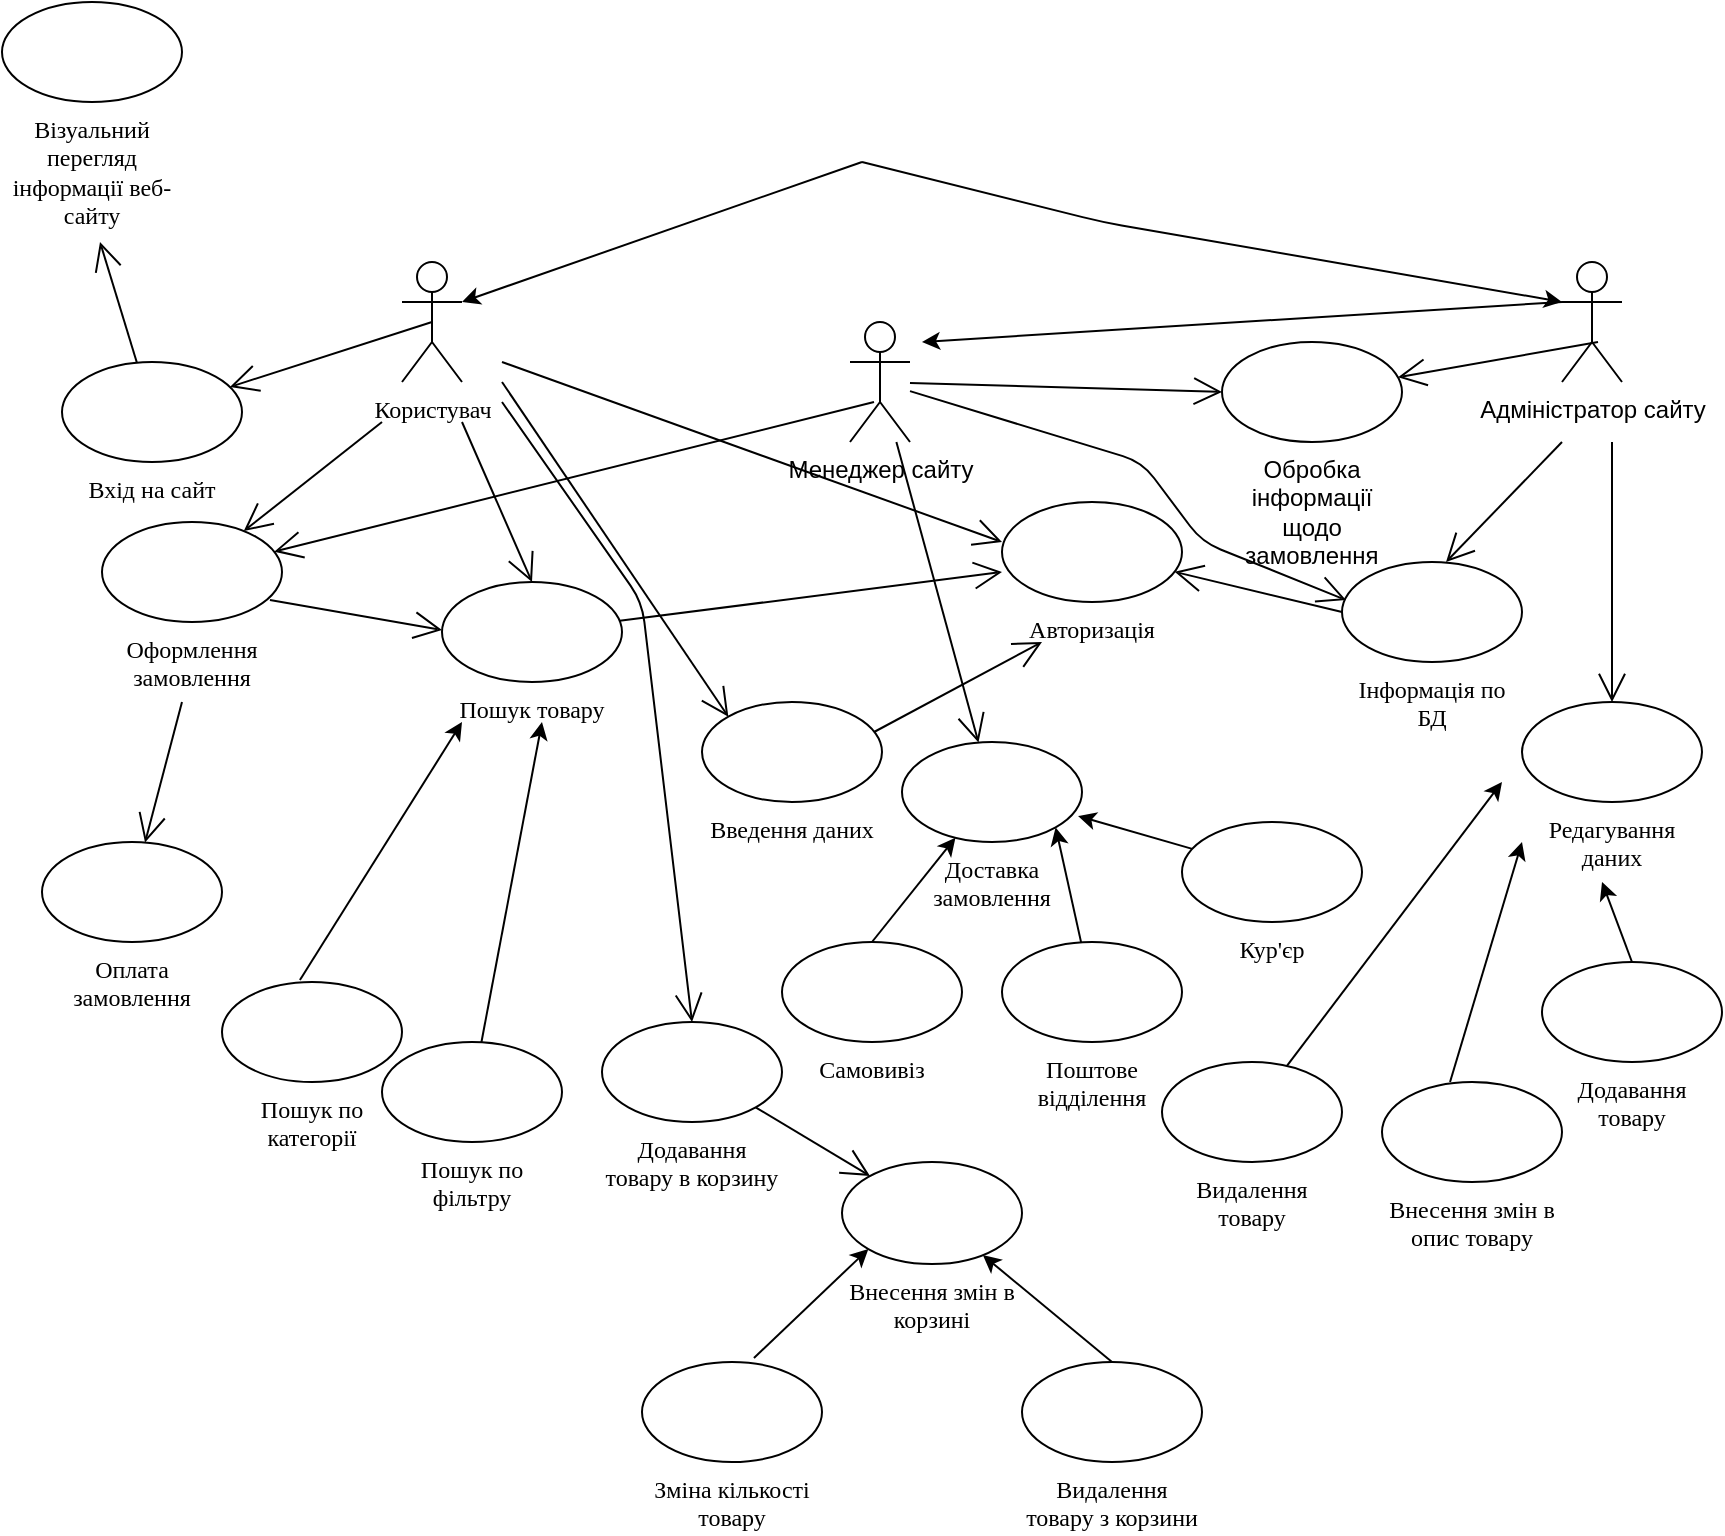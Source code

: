 <mxfile version="13.8.0" type="github">
  <diagram id="E9mnhByZpK79OgZdpuxl" name="Page-1">
    <mxGraphModel dx="1688" dy="482" grid="1" gridSize="10" guides="1" tooltips="1" connect="1" arrows="1" fold="1" page="1" pageScale="1" pageWidth="827" pageHeight="1169" math="0" shadow="0">
      <root>
        <mxCell id="0" />
        <mxCell id="1" parent="0" />
        <mxCell id="ubDPqs4LphS3bVQGvgHs-1" value="Користувач" style="shape=umlActor;verticalLabelPosition=bottom;verticalAlign=top;html=1;fontFamily=Times New Roman;" vertex="1" parent="1">
          <mxGeometry x="190" y="400" width="30" height="60" as="geometry" />
        </mxCell>
        <mxCell id="ubDPqs4LphS3bVQGvgHs-2" value="Адміністратор сайту" style="shape=umlActor;verticalLabelPosition=bottom;verticalAlign=top;html=1;" vertex="1" parent="1">
          <mxGeometry x="770" y="400" width="30" height="60" as="geometry" />
        </mxCell>
        <mxCell id="ubDPqs4LphS3bVQGvgHs-3" value="Менеджер сайту&lt;br&gt;" style="shape=umlActor;verticalLabelPosition=bottom;verticalAlign=top;html=1;" vertex="1" parent="1">
          <mxGeometry x="414" y="430" width="30" height="60" as="geometry" />
        </mxCell>
        <mxCell id="ubDPqs4LphS3bVQGvgHs-11" value="" style="endArrow=classic;html=1;fontFamily=Times New Roman;entryX=1;entryY=0.333;entryDx=0;entryDy=0;entryPerimeter=0;" edge="1" parent="1" target="ubDPqs4LphS3bVQGvgHs-1">
          <mxGeometry width="50" height="50" relative="1" as="geometry">
            <mxPoint x="420" y="350" as="sourcePoint" />
            <mxPoint x="470" y="300" as="targetPoint" />
          </mxGeometry>
        </mxCell>
        <mxCell id="ubDPqs4LphS3bVQGvgHs-12" value="" style="endArrow=classic;html=1;fontFamily=Times New Roman;exitX=0;exitY=0.333;exitDx=0;exitDy=0;exitPerimeter=0;" edge="1" parent="1" source="ubDPqs4LphS3bVQGvgHs-2">
          <mxGeometry width="50" height="50" relative="1" as="geometry">
            <mxPoint x="680" y="410" as="sourcePoint" />
            <mxPoint x="450" y="440" as="targetPoint" />
          </mxGeometry>
        </mxCell>
        <mxCell id="ubDPqs4LphS3bVQGvgHs-13" value="" style="endArrow=classic;html=1;fontFamily=Times New Roman;entryX=0;entryY=0.333;entryDx=0;entryDy=0;entryPerimeter=0;" edge="1" parent="1" target="ubDPqs4LphS3bVQGvgHs-2">
          <mxGeometry width="50" height="50" relative="1" as="geometry">
            <mxPoint x="420" y="350" as="sourcePoint" />
            <mxPoint x="470" y="300" as="targetPoint" />
            <Array as="points">
              <mxPoint x="540" y="380" />
            </Array>
          </mxGeometry>
        </mxCell>
        <mxCell id="ubDPqs4LphS3bVQGvgHs-15" value="" style="endArrow=open;endFill=1;endSize=12;html=1;fontFamily=Times New Roman;" edge="1" parent="1" target="ubDPqs4LphS3bVQGvgHs-17">
          <mxGeometry width="160" relative="1" as="geometry">
            <mxPoint x="180" y="480" as="sourcePoint" />
            <mxPoint x="130" y="560" as="targetPoint" />
          </mxGeometry>
        </mxCell>
        <mxCell id="ubDPqs4LphS3bVQGvgHs-16" value="" style="endArrow=open;endFill=1;endSize=12;html=1;fontFamily=Times New Roman;" edge="1" parent="1">
          <mxGeometry width="160" relative="1" as="geometry">
            <mxPoint x="220" y="480" as="sourcePoint" />
            <mxPoint x="255" y="560" as="targetPoint" />
          </mxGeometry>
        </mxCell>
        <mxCell id="ubDPqs4LphS3bVQGvgHs-17" value="Оформлення замовлення" style="ellipse;whiteSpace=wrap;html=1;fontFamily=Times New Roman;labelPosition=center;verticalLabelPosition=bottom;align=center;verticalAlign=top;" vertex="1" parent="1">
          <mxGeometry x="40" y="530" width="90" height="50" as="geometry" />
        </mxCell>
        <mxCell id="ubDPqs4LphS3bVQGvgHs-18" value="Пошук товару&lt;br&gt;" style="ellipse;whiteSpace=wrap;html=1;fontFamily=Times New Roman;align=center;labelPosition=center;verticalLabelPosition=bottom;verticalAlign=top;" vertex="1" parent="1">
          <mxGeometry x="210" y="560" width="90" height="50" as="geometry" />
        </mxCell>
        <mxCell id="ubDPqs4LphS3bVQGvgHs-21" value="" style="endArrow=open;endFill=1;endSize=12;html=1;fontFamily=Times New Roman;exitX=0.933;exitY=0.78;exitDx=0;exitDy=0;exitPerimeter=0;" edge="1" parent="1" source="ubDPqs4LphS3bVQGvgHs-17">
          <mxGeometry width="160" relative="1" as="geometry">
            <mxPoint x="160" y="584" as="sourcePoint" />
            <mxPoint x="210" y="584" as="targetPoint" />
          </mxGeometry>
        </mxCell>
        <mxCell id="ubDPqs4LphS3bVQGvgHs-23" value="Оплата замовлення" style="ellipse;whiteSpace=wrap;html=1;fontFamily=Times New Roman;labelPosition=center;verticalLabelPosition=bottom;align=center;verticalAlign=top;" vertex="1" parent="1">
          <mxGeometry x="10" y="690" width="90" height="50" as="geometry" />
        </mxCell>
        <mxCell id="ubDPqs4LphS3bVQGvgHs-24" value="" style="endArrow=open;endFill=1;endSize=12;html=1;fontFamily=Times New Roman;" edge="1" parent="1" target="ubDPqs4LphS3bVQGvgHs-23">
          <mxGeometry width="160" relative="1" as="geometry">
            <mxPoint x="80" y="620" as="sourcePoint" />
            <mxPoint x="140" y="730" as="targetPoint" />
          </mxGeometry>
        </mxCell>
        <mxCell id="ubDPqs4LphS3bVQGvgHs-25" value="Пошук по категорії&lt;br&gt;" style="ellipse;whiteSpace=wrap;html=1;fontFamily=Times New Roman;labelPosition=center;verticalLabelPosition=bottom;align=center;verticalAlign=top;" vertex="1" parent="1">
          <mxGeometry x="100" y="760" width="90" height="50" as="geometry" />
        </mxCell>
        <mxCell id="ubDPqs4LphS3bVQGvgHs-27" value="Пошук по фільтру&lt;br&gt;" style="ellipse;whiteSpace=wrap;html=1;fontFamily=Times New Roman;labelPosition=center;verticalLabelPosition=bottom;align=center;verticalAlign=top;" vertex="1" parent="1">
          <mxGeometry x="180" y="790" width="90" height="50" as="geometry" />
        </mxCell>
        <mxCell id="ubDPqs4LphS3bVQGvgHs-28" value="" style="endArrow=classic;html=1;fontFamily=Times New Roman;exitX=0.433;exitY=-0.02;exitDx=0;exitDy=0;exitPerimeter=0;" edge="1" parent="1" source="ubDPqs4LphS3bVQGvgHs-25">
          <mxGeometry width="50" height="50" relative="1" as="geometry">
            <mxPoint x="280" y="770" as="sourcePoint" />
            <mxPoint x="220" y="630" as="targetPoint" />
          </mxGeometry>
        </mxCell>
        <mxCell id="ubDPqs4LphS3bVQGvgHs-30" value="" style="endArrow=classic;html=1;fontFamily=Times New Roman;" edge="1" parent="1" source="ubDPqs4LphS3bVQGvgHs-27">
          <mxGeometry width="50" height="50" relative="1" as="geometry">
            <mxPoint x="390" y="780" as="sourcePoint" />
            <mxPoint x="260" y="630" as="targetPoint" />
          </mxGeometry>
        </mxCell>
        <mxCell id="ubDPqs4LphS3bVQGvgHs-32" value="Інформація по БД" style="ellipse;whiteSpace=wrap;html=1;fontFamily=Times New Roman;labelPosition=center;verticalLabelPosition=bottom;align=center;verticalAlign=top;" vertex="1" parent="1">
          <mxGeometry x="660" y="550" width="90" height="50" as="geometry" />
        </mxCell>
        <mxCell id="ubDPqs4LphS3bVQGvgHs-33" value="Авторизація" style="ellipse;whiteSpace=wrap;html=1;fontFamily=Times New Roman;labelPosition=center;verticalLabelPosition=bottom;align=center;verticalAlign=top;" vertex="1" parent="1">
          <mxGeometry x="490" y="520" width="90" height="50" as="geometry" />
        </mxCell>
        <mxCell id="ubDPqs4LphS3bVQGvgHs-34" value="Введення даних&lt;br&gt;" style="ellipse;whiteSpace=wrap;html=1;fontFamily=Times New Roman;labelPosition=center;verticalLabelPosition=bottom;align=center;verticalAlign=top;" vertex="1" parent="1">
          <mxGeometry x="340" y="620" width="90" height="50" as="geometry" />
        </mxCell>
        <mxCell id="ubDPqs4LphS3bVQGvgHs-35" value="Додавання товару" style="ellipse;whiteSpace=wrap;html=1;fontFamily=Times New Roman;labelPosition=center;verticalLabelPosition=bottom;align=center;verticalAlign=top;" vertex="1" parent="1">
          <mxGeometry x="760" y="750" width="90" height="50" as="geometry" />
        </mxCell>
        <mxCell id="ubDPqs4LphS3bVQGvgHs-36" value="Внесення змін в опис товару" style="ellipse;whiteSpace=wrap;html=1;fontFamily=Times New Roman;labelPosition=center;verticalLabelPosition=bottom;align=center;verticalAlign=top;" vertex="1" parent="1">
          <mxGeometry x="680" y="810" width="90" height="50" as="geometry" />
        </mxCell>
        <mxCell id="ubDPqs4LphS3bVQGvgHs-37" value="Видалення товару" style="ellipse;whiteSpace=wrap;html=1;fontFamily=Times New Roman;labelPosition=center;verticalLabelPosition=bottom;align=center;verticalAlign=top;" vertex="1" parent="1">
          <mxGeometry x="570" y="800" width="90" height="50" as="geometry" />
        </mxCell>
        <mxCell id="ubDPqs4LphS3bVQGvgHs-41" value="" style="endArrow=open;endFill=1;endSize=12;html=1;fontFamily=Times New Roman;exitX=0;exitY=0.5;exitDx=0;exitDy=0;" edge="1" parent="1" source="ubDPqs4LphS3bVQGvgHs-32" target="ubDPqs4LphS3bVQGvgHs-33">
          <mxGeometry width="160" relative="1" as="geometry">
            <mxPoint x="610" y="600" as="sourcePoint" />
            <mxPoint x="580" y="557" as="targetPoint" />
          </mxGeometry>
        </mxCell>
        <mxCell id="ubDPqs4LphS3bVQGvgHs-42" value="" style="endArrow=open;endFill=1;endSize=12;html=1;fontFamily=Times New Roman;" edge="1" parent="1" source="ubDPqs4LphS3bVQGvgHs-18">
          <mxGeometry width="160" relative="1" as="geometry">
            <mxPoint x="300" y="584" as="sourcePoint" />
            <mxPoint x="490" y="555" as="targetPoint" />
            <Array as="points" />
          </mxGeometry>
        </mxCell>
        <mxCell id="ubDPqs4LphS3bVQGvgHs-43" value="" style="endArrow=open;endFill=1;endSize=12;html=1;fontFamily=Times New Roman;exitX=0.956;exitY=0.3;exitDx=0;exitDy=0;exitPerimeter=0;" edge="1" parent="1" source="ubDPqs4LphS3bVQGvgHs-34">
          <mxGeometry width="160" relative="1" as="geometry">
            <mxPoint x="424" y="610" as="sourcePoint" />
            <mxPoint x="510" y="590" as="targetPoint" />
          </mxGeometry>
        </mxCell>
        <mxCell id="ubDPqs4LphS3bVQGvgHs-45" value="" style="endArrow=classic;html=1;fontFamily=Times New Roman;" edge="1" parent="1" source="ubDPqs4LphS3bVQGvgHs-37">
          <mxGeometry width="50" height="50" relative="1" as="geometry">
            <mxPoint x="430" y="740" as="sourcePoint" />
            <mxPoint x="740" y="660" as="targetPoint" />
          </mxGeometry>
        </mxCell>
        <mxCell id="ubDPqs4LphS3bVQGvgHs-46" value="" style="endArrow=classic;html=1;fontFamily=Times New Roman;exitX=0.378;exitY=0;exitDx=0;exitDy=0;exitPerimeter=0;" edge="1" parent="1" source="ubDPqs4LphS3bVQGvgHs-36">
          <mxGeometry width="50" height="50" relative="1" as="geometry">
            <mxPoint x="590" y="720" as="sourcePoint" />
            <mxPoint x="750" y="690" as="targetPoint" />
          </mxGeometry>
        </mxCell>
        <mxCell id="ubDPqs4LphS3bVQGvgHs-47" value="" style="endArrow=classic;html=1;fontFamily=Times New Roman;exitX=0.5;exitY=0;exitDx=0;exitDy=0;" edge="1" parent="1" source="ubDPqs4LphS3bVQGvgHs-35">
          <mxGeometry width="50" height="50" relative="1" as="geometry">
            <mxPoint x="700" y="730" as="sourcePoint" />
            <mxPoint x="790" y="710" as="targetPoint" />
          </mxGeometry>
        </mxCell>
        <mxCell id="ubDPqs4LphS3bVQGvgHs-291" value="" style="endArrow=open;endFill=1;endSize=12;html=1;fontFamily=Times New Roman;exitX=0.4;exitY=0.667;exitDx=0;exitDy=0;exitPerimeter=0;" edge="1" parent="1" source="ubDPqs4LphS3bVQGvgHs-3" target="ubDPqs4LphS3bVQGvgHs-17">
          <mxGeometry width="160" relative="1" as="geometry">
            <mxPoint x="360" y="560" as="sourcePoint" />
            <mxPoint x="520" y="560" as="targetPoint" />
          </mxGeometry>
        </mxCell>
        <mxCell id="ubDPqs4LphS3bVQGvgHs-297" value="" style="endArrow=open;endFill=1;endSize=12;html=1;fontFamily=Times New Roman;" edge="1" parent="1">
          <mxGeometry width="160" relative="1" as="geometry">
            <mxPoint x="240" y="450" as="sourcePoint" />
            <mxPoint x="490" y="540" as="targetPoint" />
          </mxGeometry>
        </mxCell>
        <mxCell id="ubDPqs4LphS3bVQGvgHs-298" value="" style="endArrow=open;endFill=1;endSize=12;html=1;fontFamily=Times New Roman;exitX=0.6;exitY=0.667;exitDx=0;exitDy=0;exitPerimeter=0;" edge="1" parent="1" source="ubDPqs4LphS3bVQGvgHs-2" target="ubDPqs4LphS3bVQGvgHs-299">
          <mxGeometry width="160" relative="1" as="geometry">
            <mxPoint x="360" y="560" as="sourcePoint" />
            <mxPoint x="520" y="560" as="targetPoint" />
          </mxGeometry>
        </mxCell>
        <mxCell id="ubDPqs4LphS3bVQGvgHs-299" value="Обробка інформації щодо замовлення" style="ellipse;whiteSpace=wrap;html=1;labelPosition=center;verticalLabelPosition=bottom;align=center;verticalAlign=top;" vertex="1" parent="1">
          <mxGeometry x="600" y="440" width="90" height="50" as="geometry" />
        </mxCell>
        <mxCell id="ubDPqs4LphS3bVQGvgHs-300" value="" style="endArrow=open;endFill=1;endSize=12;html=1;fontFamily=Times New Roman;entryX=0;entryY=0.5;entryDx=0;entryDy=0;" edge="1" parent="1" source="ubDPqs4LphS3bVQGvgHs-3" target="ubDPqs4LphS3bVQGvgHs-299">
          <mxGeometry width="160" relative="1" as="geometry">
            <mxPoint x="360" y="560" as="sourcePoint" />
            <mxPoint x="520" y="560" as="targetPoint" />
          </mxGeometry>
        </mxCell>
        <mxCell id="ubDPqs4LphS3bVQGvgHs-302" value="" style="endArrow=open;endFill=1;endSize=12;html=1;fontFamily=Times New Roman;entryX=0.578;entryY=0;entryDx=0;entryDy=0;entryPerimeter=0;" edge="1" parent="1" target="ubDPqs4LphS3bVQGvgHs-32">
          <mxGeometry width="160" relative="1" as="geometry">
            <mxPoint x="770" y="490" as="sourcePoint" />
            <mxPoint x="520" y="560" as="targetPoint" />
          </mxGeometry>
        </mxCell>
        <mxCell id="ubDPqs4LphS3bVQGvgHs-303" value="Вхід на сайт" style="ellipse;whiteSpace=wrap;html=1;fontFamily=Times New Roman;labelPosition=center;verticalLabelPosition=bottom;align=center;verticalAlign=top;" vertex="1" parent="1">
          <mxGeometry x="20" y="450" width="90" height="50" as="geometry" />
        </mxCell>
        <mxCell id="ubDPqs4LphS3bVQGvgHs-304" value="" style="endArrow=open;endFill=1;endSize=12;html=1;fontFamily=Times New Roman;exitX=0.5;exitY=0.5;exitDx=0;exitDy=0;exitPerimeter=0;" edge="1" parent="1" source="ubDPqs4LphS3bVQGvgHs-1" target="ubDPqs4LphS3bVQGvgHs-303">
          <mxGeometry width="160" relative="1" as="geometry">
            <mxPoint x="360" y="560" as="sourcePoint" />
            <mxPoint x="520" y="560" as="targetPoint" />
          </mxGeometry>
        </mxCell>
        <mxCell id="ubDPqs4LphS3bVQGvgHs-305" value="Додавання товару в корзину" style="ellipse;whiteSpace=wrap;html=1;fontFamily=Times New Roman;labelPosition=center;verticalLabelPosition=bottom;align=center;verticalAlign=top;" vertex="1" parent="1">
          <mxGeometry x="290" y="780" width="90" height="50" as="geometry" />
        </mxCell>
        <mxCell id="ubDPqs4LphS3bVQGvgHs-307" value="" style="endArrow=open;endFill=1;endSize=12;html=1;fontFamily=Times New Roman;entryX=0.5;entryY=0;entryDx=0;entryDy=0;" edge="1" parent="1" target="ubDPqs4LphS3bVQGvgHs-305">
          <mxGeometry width="160" relative="1" as="geometry">
            <mxPoint x="240" y="470" as="sourcePoint" />
            <mxPoint x="500" y="660" as="targetPoint" />
            <Array as="points">
              <mxPoint x="310" y="570" />
            </Array>
          </mxGeometry>
        </mxCell>
        <mxCell id="ubDPqs4LphS3bVQGvgHs-308" value="" style="endArrow=open;endFill=1;endSize=12;html=1;fontFamily=Times New Roman;exitX=1;exitY=1;exitDx=0;exitDy=0;" edge="1" parent="1" source="ubDPqs4LphS3bVQGvgHs-305" target="ubDPqs4LphS3bVQGvgHs-309">
          <mxGeometry width="160" relative="1" as="geometry">
            <mxPoint x="340" y="660" as="sourcePoint" />
            <mxPoint x="470" y="861" as="targetPoint" />
          </mxGeometry>
        </mxCell>
        <mxCell id="ubDPqs4LphS3bVQGvgHs-309" value="Внесення змін в корзині" style="ellipse;whiteSpace=wrap;html=1;labelPosition=center;verticalLabelPosition=bottom;align=center;verticalAlign=top;fontFamily=Times New Roman;" vertex="1" parent="1">
          <mxGeometry x="410" y="850" width="90" height="51" as="geometry" />
        </mxCell>
        <mxCell id="ubDPqs4LphS3bVQGvgHs-310" value="Видалення товару з корзини" style="ellipse;whiteSpace=wrap;html=1;fontFamily=Times New Roman;labelPosition=center;verticalLabelPosition=bottom;align=center;verticalAlign=top;" vertex="1" parent="1">
          <mxGeometry x="500" y="950" width="90" height="50" as="geometry" />
        </mxCell>
        <mxCell id="ubDPqs4LphS3bVQGvgHs-312" value="Зміна кількості товару" style="ellipse;whiteSpace=wrap;html=1;fontFamily=Times New Roman;labelPosition=center;verticalLabelPosition=bottom;align=center;verticalAlign=top;" vertex="1" parent="1">
          <mxGeometry x="310" y="950" width="90" height="50" as="geometry" />
        </mxCell>
        <mxCell id="ubDPqs4LphS3bVQGvgHs-314" value="Візуальний перегляд інформації веб-сайту&lt;br&gt;" style="ellipse;whiteSpace=wrap;html=1;fontFamily=Times New Roman;labelPosition=center;verticalLabelPosition=bottom;align=center;verticalAlign=top;" vertex="1" parent="1">
          <mxGeometry x="-10" y="270" width="90" height="50" as="geometry" />
        </mxCell>
        <mxCell id="ubDPqs4LphS3bVQGvgHs-315" value="" style="endArrow=open;endFill=1;endSize=12;html=1;fontFamily=Times New Roman;" edge="1" parent="1" source="ubDPqs4LphS3bVQGvgHs-303">
          <mxGeometry width="160" relative="1" as="geometry">
            <mxPoint x="39" y="390" as="sourcePoint" />
            <mxPoint x="39" y="390" as="targetPoint" />
          </mxGeometry>
        </mxCell>
        <mxCell id="ubDPqs4LphS3bVQGvgHs-316" value="Редагування даних" style="ellipse;whiteSpace=wrap;html=1;fontFamily=Times New Roman;labelPosition=center;verticalLabelPosition=bottom;align=center;verticalAlign=top;" vertex="1" parent="1">
          <mxGeometry x="750" y="620" width="90" height="50" as="geometry" />
        </mxCell>
        <mxCell id="ubDPqs4LphS3bVQGvgHs-317" value="" style="endArrow=open;endFill=1;endSize=12;html=1;fontFamily=Times New Roman;entryX=0.5;entryY=0;entryDx=0;entryDy=0;" edge="1" parent="1" target="ubDPqs4LphS3bVQGvgHs-316">
          <mxGeometry width="160" relative="1" as="geometry">
            <mxPoint x="795" y="490" as="sourcePoint" />
            <mxPoint x="500" y="670" as="targetPoint" />
          </mxGeometry>
        </mxCell>
        <mxCell id="ubDPqs4LphS3bVQGvgHs-318" value="" style="endArrow=open;endFill=1;endSize=12;html=1;fontFamily=Times New Roman;entryX=0;entryY=0;entryDx=0;entryDy=0;" edge="1" parent="1" target="ubDPqs4LphS3bVQGvgHs-34">
          <mxGeometry width="160" relative="1" as="geometry">
            <mxPoint x="240" y="460" as="sourcePoint" />
            <mxPoint x="500" y="570" as="targetPoint" />
          </mxGeometry>
        </mxCell>
        <mxCell id="ubDPqs4LphS3bVQGvgHs-319" value="" style="endArrow=open;endFill=1;endSize=12;html=1;fontFamily=Times New Roman;entryX=0.022;entryY=0.38;entryDx=0;entryDy=0;entryPerimeter=0;" edge="1" parent="1" source="ubDPqs4LphS3bVQGvgHs-3" target="ubDPqs4LphS3bVQGvgHs-32">
          <mxGeometry width="160" relative="1" as="geometry">
            <mxPoint x="340" y="570" as="sourcePoint" />
            <mxPoint x="500" y="570" as="targetPoint" />
            <Array as="points">
              <mxPoint x="560" y="500" />
              <mxPoint x="590" y="540" />
            </Array>
          </mxGeometry>
        </mxCell>
        <mxCell id="ubDPqs4LphS3bVQGvgHs-320" value="Доставка замовлення" style="ellipse;whiteSpace=wrap;html=1;fontFamily=Times New Roman;labelPosition=center;verticalLabelPosition=bottom;align=center;verticalAlign=top;" vertex="1" parent="1">
          <mxGeometry x="440" y="640" width="90" height="50" as="geometry" />
        </mxCell>
        <mxCell id="ubDPqs4LphS3bVQGvgHs-321" value="" style="endArrow=open;endFill=1;endSize=12;html=1;fontFamily=Times New Roman;" edge="1" parent="1" source="ubDPqs4LphS3bVQGvgHs-3" target="ubDPqs4LphS3bVQGvgHs-320">
          <mxGeometry width="160" relative="1" as="geometry">
            <mxPoint x="340" y="570" as="sourcePoint" />
            <mxPoint x="500" y="570" as="targetPoint" />
          </mxGeometry>
        </mxCell>
        <mxCell id="ubDPqs4LphS3bVQGvgHs-323" value="" style="endArrow=classic;html=1;fontFamily=Times New Roman;exitX=0.622;exitY=-0.04;exitDx=0;exitDy=0;exitPerimeter=0;entryX=0;entryY=1;entryDx=0;entryDy=0;" edge="1" parent="1" source="ubDPqs4LphS3bVQGvgHs-312" target="ubDPqs4LphS3bVQGvgHs-309">
          <mxGeometry width="50" height="50" relative="1" as="geometry">
            <mxPoint x="400" y="890" as="sourcePoint" />
            <mxPoint x="450" y="840" as="targetPoint" />
          </mxGeometry>
        </mxCell>
        <mxCell id="ubDPqs4LphS3bVQGvgHs-324" value="" style="endArrow=classic;html=1;fontFamily=Times New Roman;exitX=0.5;exitY=0;exitDx=0;exitDy=0;" edge="1" parent="1" source="ubDPqs4LphS3bVQGvgHs-310" target="ubDPqs4LphS3bVQGvgHs-309">
          <mxGeometry width="50" height="50" relative="1" as="geometry">
            <mxPoint x="400" y="890" as="sourcePoint" />
            <mxPoint x="500" y="900" as="targetPoint" />
          </mxGeometry>
        </mxCell>
        <mxCell id="ubDPqs4LphS3bVQGvgHs-326" value="Самовивіз" style="ellipse;whiteSpace=wrap;html=1;fontFamily=Times New Roman;labelPosition=center;verticalLabelPosition=bottom;align=center;verticalAlign=top;" vertex="1" parent="1">
          <mxGeometry x="380" y="740" width="90" height="50" as="geometry" />
        </mxCell>
        <mxCell id="ubDPqs4LphS3bVQGvgHs-327" value="" style="endArrow=classic;html=1;fontFamily=Times New Roman;exitX=0.5;exitY=0;exitDx=0;exitDy=0;" edge="1" parent="1" source="ubDPqs4LphS3bVQGvgHs-326" target="ubDPqs4LphS3bVQGvgHs-320">
          <mxGeometry width="50" height="50" relative="1" as="geometry">
            <mxPoint x="400" y="690" as="sourcePoint" />
            <mxPoint x="450" y="640" as="targetPoint" />
          </mxGeometry>
        </mxCell>
        <mxCell id="ubDPqs4LphS3bVQGvgHs-328" value="Кур&#39;єр" style="ellipse;whiteSpace=wrap;html=1;fontFamily=Times New Roman;labelPosition=center;verticalLabelPosition=bottom;align=center;verticalAlign=top;" vertex="1" parent="1">
          <mxGeometry x="580" y="680" width="90" height="50" as="geometry" />
        </mxCell>
        <mxCell id="ubDPqs4LphS3bVQGvgHs-329" value="" style="endArrow=classic;html=1;fontFamily=Times New Roman;entryX=0.978;entryY=0.74;entryDx=0;entryDy=0;entryPerimeter=0;" edge="1" parent="1" source="ubDPqs4LphS3bVQGvgHs-328" target="ubDPqs4LphS3bVQGvgHs-320">
          <mxGeometry width="50" height="50" relative="1" as="geometry">
            <mxPoint x="400" y="690" as="sourcePoint" />
            <mxPoint x="450" y="640" as="targetPoint" />
          </mxGeometry>
        </mxCell>
        <mxCell id="ubDPqs4LphS3bVQGvgHs-330" value="Поштове відділення" style="ellipse;whiteSpace=wrap;html=1;fontFamily=Times New Roman;labelPosition=center;verticalLabelPosition=bottom;align=center;verticalAlign=top;" vertex="1" parent="1">
          <mxGeometry x="490" y="740" width="90" height="50" as="geometry" />
        </mxCell>
        <mxCell id="ubDPqs4LphS3bVQGvgHs-331" value="" style="endArrow=classic;html=1;fontFamily=Times New Roman;entryX=1;entryY=1;entryDx=0;entryDy=0;" edge="1" parent="1" source="ubDPqs4LphS3bVQGvgHs-330" target="ubDPqs4LphS3bVQGvgHs-320">
          <mxGeometry width="50" height="50" relative="1" as="geometry">
            <mxPoint x="400" y="690" as="sourcePoint" />
            <mxPoint x="450" y="640" as="targetPoint" />
          </mxGeometry>
        </mxCell>
      </root>
    </mxGraphModel>
  </diagram>
</mxfile>
